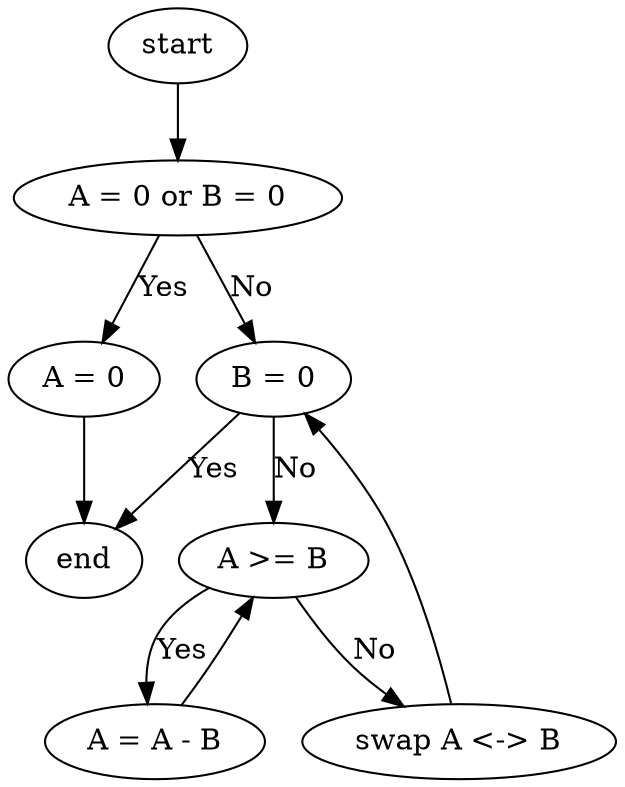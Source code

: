 digraph gcd {
    a [label="start"];
    b [label="A = 0 or B = 0"];
    c [label="A = 0"];
    d [label="B = 0"];
    e [label="A >= B"];
    f [label="A = A - B"];
    g [label="swap A <-> B"];
    h [label="end"];

    a -> b;
    b -> c [label="Yes"];
    b -> d [label="No"];
    d -> e [label="No"];
    e -> f [label="Yes"];
    f -> e;
    e -> g [label="No"];
    g -> d;
    d -> h [label="Yes"];
    c -> h;
}
